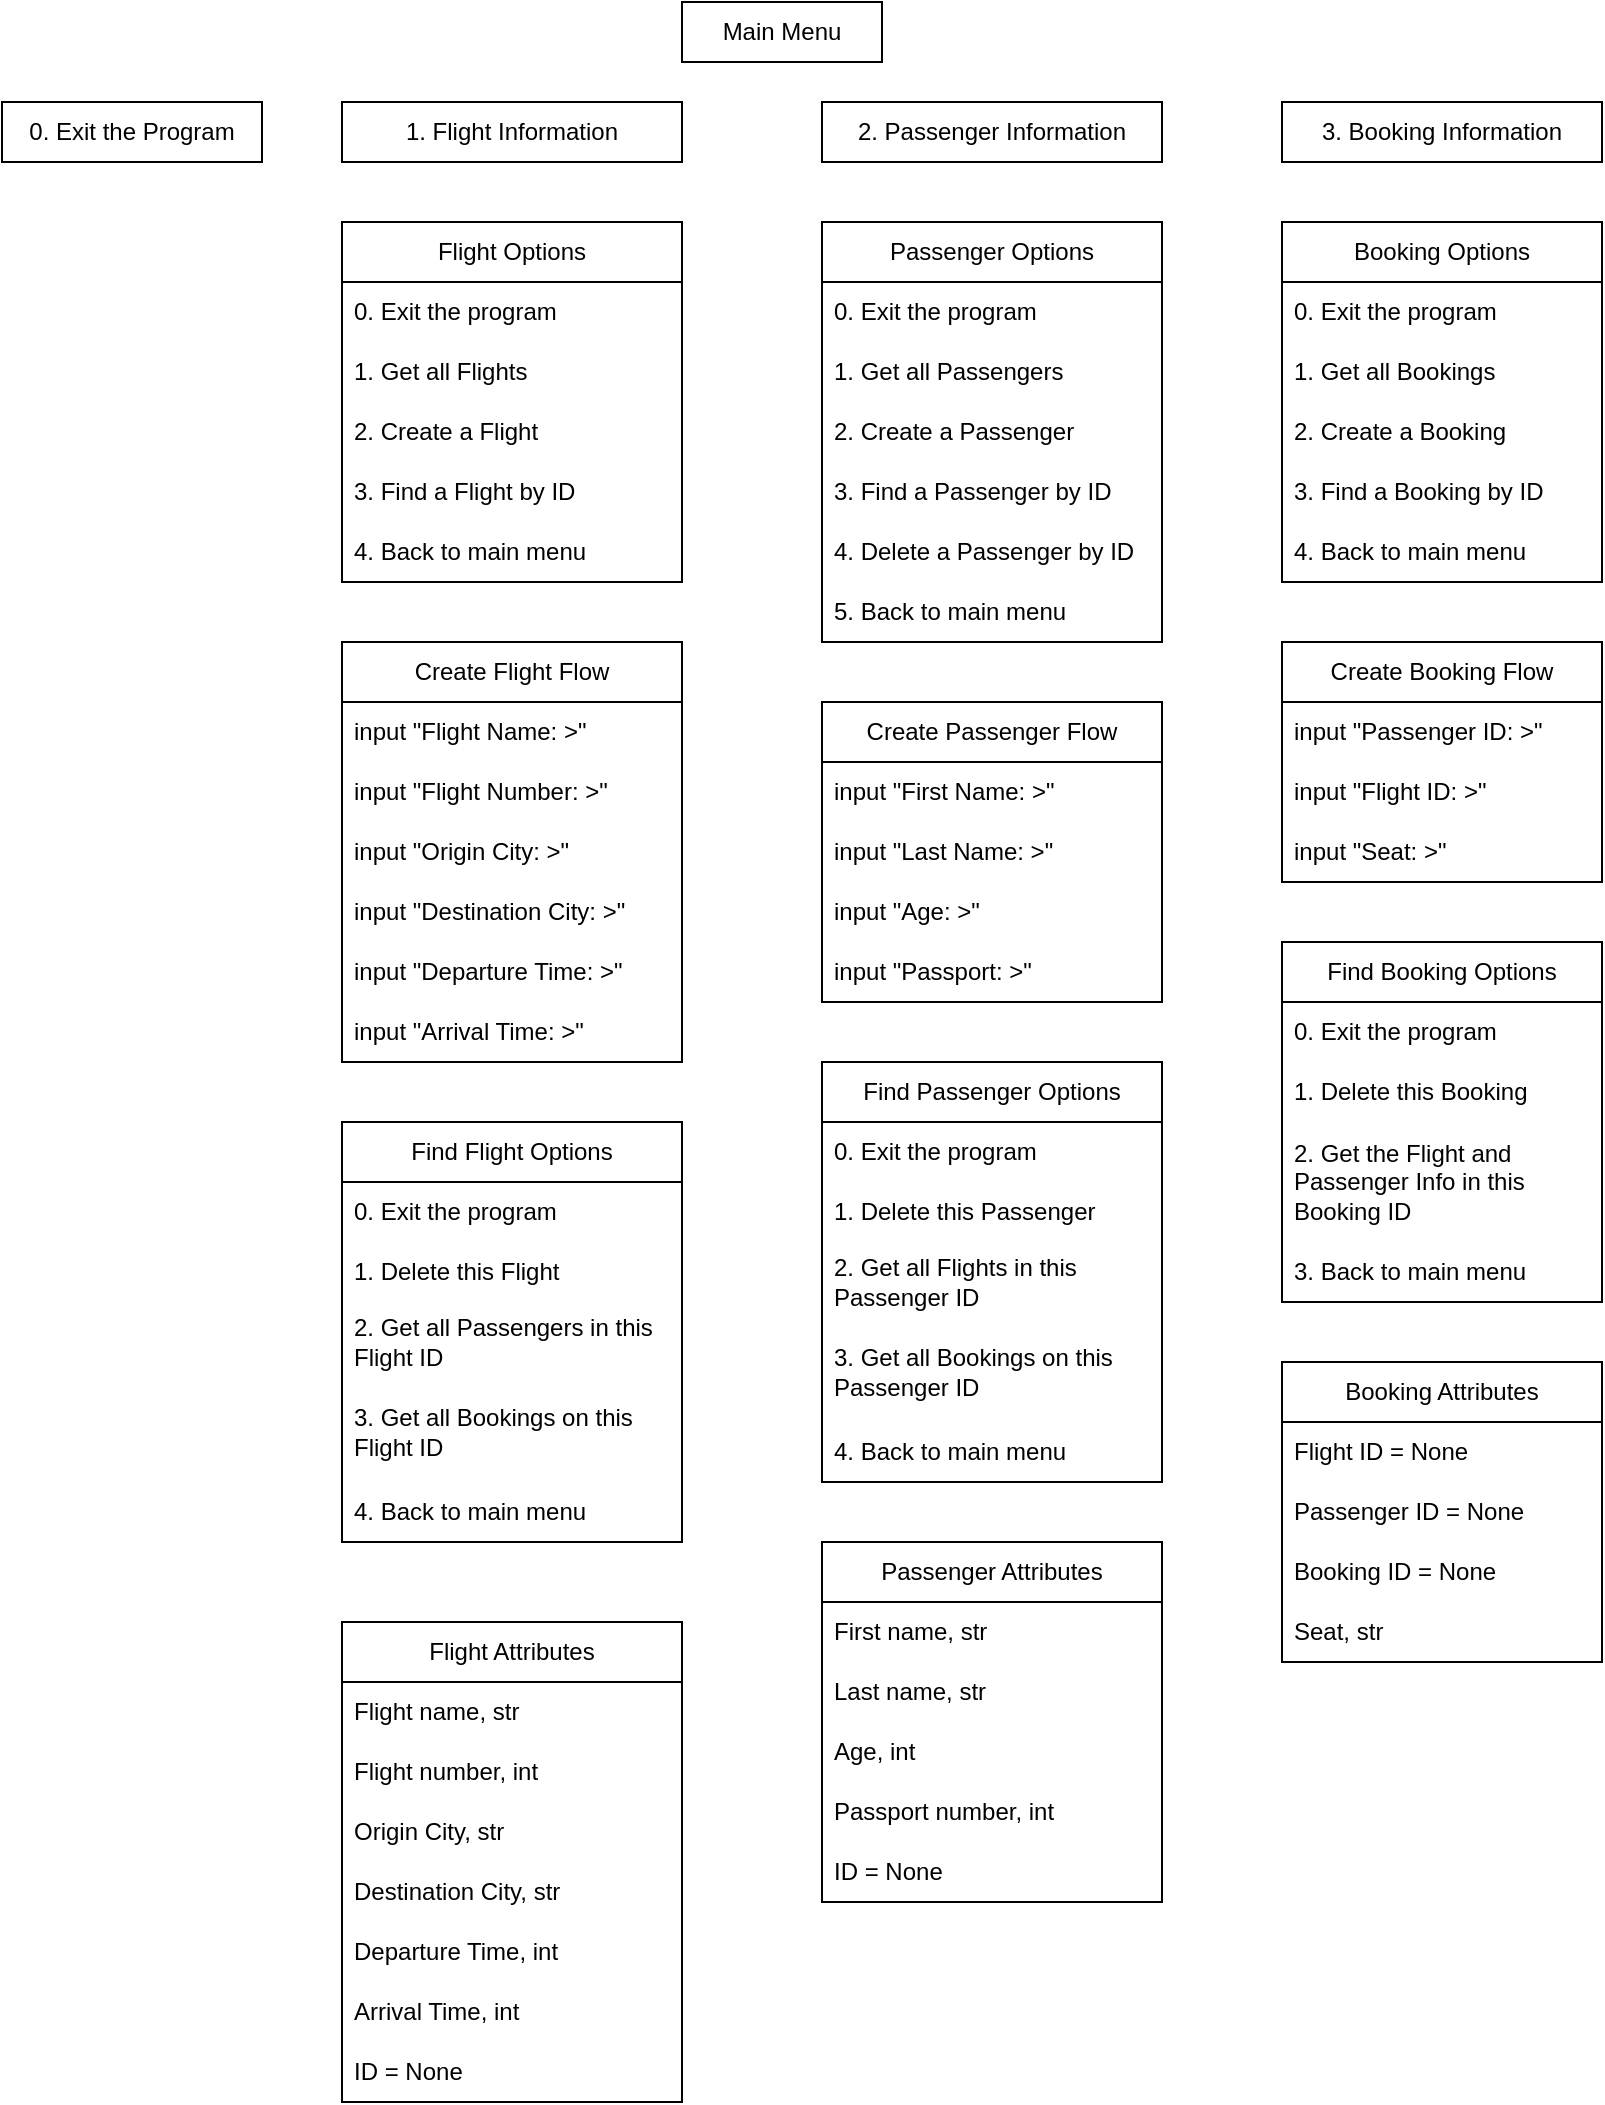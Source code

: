 <mxfile>
    <diagram id="I1Fg8LUBB_pOmwKjLKc8" name="Page-1">
        <mxGraphModel dx="931" dy="1732" grid="1" gridSize="10" guides="1" tooltips="1" connect="1" arrows="1" fold="1" page="1" pageScale="1" pageWidth="850" pageHeight="1100" math="0" shadow="0">
            <root>
                <mxCell id="0"/>
                <mxCell id="1" parent="0"/>
                <mxCell id="123" value="Main Menu" style="text;html=1;strokeColor=default;fillColor=none;align=center;verticalAlign=middle;whiteSpace=wrap;rounded=0;" parent="1" vertex="1">
                    <mxGeometry x="360" y="-1080" width="100" height="30" as="geometry"/>
                </mxCell>
                <mxCell id="124" value="2. Passenger Information" style="text;html=1;strokeColor=default;fillColor=none;align=center;verticalAlign=middle;whiteSpace=wrap;rounded=0;" parent="1" vertex="1">
                    <mxGeometry x="430" y="-1030" width="170" height="30" as="geometry"/>
                </mxCell>
                <mxCell id="125" value="1. Flight Information" style="text;html=1;strokeColor=default;fillColor=none;align=center;verticalAlign=middle;whiteSpace=wrap;rounded=0;" parent="1" vertex="1">
                    <mxGeometry x="190" y="-1030" width="170" height="30" as="geometry"/>
                </mxCell>
                <mxCell id="127" value="Passenger Attributes" style="swimlane;fontStyle=0;childLayout=stackLayout;horizontal=1;startSize=30;horizontalStack=0;resizeParent=1;resizeParentMax=0;resizeLast=0;collapsible=1;marginBottom=0;whiteSpace=wrap;html=1;" parent="1" vertex="1">
                    <mxGeometry x="430" y="-310" width="170" height="180" as="geometry"/>
                </mxCell>
                <mxCell id="128" value="First name, str" style="text;strokeColor=none;fillColor=none;align=left;verticalAlign=middle;spacingLeft=4;spacingRight=4;overflow=hidden;points=[[0,0.5],[1,0.5]];portConstraint=eastwest;rotatable=0;whiteSpace=wrap;html=1;" parent="127" vertex="1">
                    <mxGeometry y="30" width="170" height="30" as="geometry"/>
                </mxCell>
                <mxCell id="129" value="Last name, str" style="text;strokeColor=none;fillColor=none;align=left;verticalAlign=middle;spacingLeft=4;spacingRight=4;overflow=hidden;points=[[0,0.5],[1,0.5]];portConstraint=eastwest;rotatable=0;whiteSpace=wrap;html=1;" parent="127" vertex="1">
                    <mxGeometry y="60" width="170" height="30" as="geometry"/>
                </mxCell>
                <mxCell id="158" value="Age, int" style="text;strokeColor=none;fillColor=none;align=left;verticalAlign=middle;spacingLeft=4;spacingRight=4;overflow=hidden;points=[[0,0.5],[1,0.5]];portConstraint=eastwest;rotatable=0;whiteSpace=wrap;html=1;" parent="127" vertex="1">
                    <mxGeometry y="90" width="170" height="30" as="geometry"/>
                </mxCell>
                <mxCell id="130" value="Passport number, int" style="text;strokeColor=none;fillColor=none;align=left;verticalAlign=middle;spacingLeft=4;spacingRight=4;overflow=hidden;points=[[0,0.5],[1,0.5]];portConstraint=eastwest;rotatable=0;whiteSpace=wrap;html=1;" parent="127" vertex="1">
                    <mxGeometry y="120" width="170" height="30" as="geometry"/>
                </mxCell>
                <mxCell id="159" value="ID = None" style="text;strokeColor=none;fillColor=none;align=left;verticalAlign=middle;spacingLeft=4;spacingRight=4;overflow=hidden;points=[[0,0.5],[1,0.5]];portConstraint=eastwest;rotatable=0;whiteSpace=wrap;html=1;" parent="127" vertex="1">
                    <mxGeometry y="150" width="170" height="30" as="geometry"/>
                </mxCell>
                <mxCell id="134" value="Flight Attributes" style="swimlane;fontStyle=0;childLayout=stackLayout;horizontal=1;startSize=30;horizontalStack=0;resizeParent=1;resizeParentMax=0;resizeLast=0;collapsible=1;marginBottom=0;whiteSpace=wrap;html=1;" parent="1" vertex="1">
                    <mxGeometry x="190" y="-270" width="170" height="240" as="geometry"/>
                </mxCell>
                <mxCell id="135" value="Flight name, str" style="text;strokeColor=none;fillColor=none;align=left;verticalAlign=middle;spacingLeft=4;spacingRight=4;overflow=hidden;points=[[0,0.5],[1,0.5]];portConstraint=eastwest;rotatable=0;whiteSpace=wrap;html=1;" parent="134" vertex="1">
                    <mxGeometry y="30" width="170" height="30" as="geometry"/>
                </mxCell>
                <mxCell id="136" value="Flight number, int" style="text;strokeColor=none;fillColor=none;align=left;verticalAlign=middle;spacingLeft=4;spacingRight=4;overflow=hidden;points=[[0,0.5],[1,0.5]];portConstraint=eastwest;rotatable=0;whiteSpace=wrap;html=1;" parent="134" vertex="1">
                    <mxGeometry y="60" width="170" height="30" as="geometry"/>
                </mxCell>
                <mxCell id="140" value="Origin City, str" style="text;strokeColor=none;fillColor=none;align=left;verticalAlign=middle;spacingLeft=4;spacingRight=4;overflow=hidden;points=[[0,0.5],[1,0.5]];portConstraint=eastwest;rotatable=0;whiteSpace=wrap;html=1;" parent="134" vertex="1">
                    <mxGeometry y="90" width="170" height="30" as="geometry"/>
                </mxCell>
                <mxCell id="137" value="Destination City, str" style="text;strokeColor=none;fillColor=none;align=left;verticalAlign=middle;spacingLeft=4;spacingRight=4;overflow=hidden;points=[[0,0.5],[1,0.5]];portConstraint=eastwest;rotatable=0;whiteSpace=wrap;html=1;" parent="134" vertex="1">
                    <mxGeometry y="120" width="170" height="30" as="geometry"/>
                </mxCell>
                <mxCell id="138" value="Departure Time, int" style="text;strokeColor=none;fillColor=none;align=left;verticalAlign=middle;spacingLeft=4;spacingRight=4;overflow=hidden;points=[[0,0.5],[1,0.5]];portConstraint=eastwest;rotatable=0;whiteSpace=wrap;html=1;" parent="134" vertex="1">
                    <mxGeometry y="150" width="170" height="30" as="geometry"/>
                </mxCell>
                <mxCell id="141" value="Arrival Time, int" style="text;strokeColor=none;fillColor=none;align=left;verticalAlign=middle;spacingLeft=4;spacingRight=4;overflow=hidden;points=[[0,0.5],[1,0.5]];portConstraint=eastwest;rotatable=0;whiteSpace=wrap;html=1;" parent="134" vertex="1">
                    <mxGeometry y="180" width="170" height="30" as="geometry"/>
                </mxCell>
                <mxCell id="157" value="ID = None" style="text;strokeColor=none;fillColor=none;align=left;verticalAlign=middle;spacingLeft=4;spacingRight=4;overflow=hidden;points=[[0,0.5],[1,0.5]];portConstraint=eastwest;rotatable=0;whiteSpace=wrap;html=1;" parent="134" vertex="1">
                    <mxGeometry y="210" width="170" height="30" as="geometry"/>
                </mxCell>
                <mxCell id="142" value="Flight Options" style="swimlane;fontStyle=0;childLayout=stackLayout;horizontal=1;startSize=30;horizontalStack=0;resizeParent=1;resizeParentMax=0;resizeLast=0;collapsible=1;marginBottom=0;whiteSpace=wrap;html=1;" parent="1" vertex="1">
                    <mxGeometry x="190" y="-970" width="170" height="180" as="geometry">
                        <mxRectangle x="40" y="-720" width="110" height="30" as="alternateBounds"/>
                    </mxGeometry>
                </mxCell>
                <mxCell id="143" value="0. Exit the program" style="text;strokeColor=none;fillColor=none;align=left;verticalAlign=middle;spacingLeft=4;spacingRight=4;overflow=hidden;points=[[0,0.5],[1,0.5]];portConstraint=eastwest;rotatable=0;whiteSpace=wrap;html=1;" parent="142" vertex="1">
                    <mxGeometry y="30" width="170" height="30" as="geometry"/>
                </mxCell>
                <mxCell id="144" value="1. Get all Flights" style="text;strokeColor=none;fillColor=none;align=left;verticalAlign=middle;spacingLeft=4;spacingRight=4;overflow=hidden;points=[[0,0.5],[1,0.5]];portConstraint=eastwest;rotatable=0;whiteSpace=wrap;html=1;" parent="142" vertex="1">
                    <mxGeometry y="60" width="170" height="30" as="geometry"/>
                </mxCell>
                <mxCell id="145" value="2. Create a Flight" style="text;strokeColor=none;fillColor=none;align=left;verticalAlign=middle;spacingLeft=4;spacingRight=4;overflow=hidden;points=[[0,0.5],[1,0.5]];portConstraint=eastwest;rotatable=0;whiteSpace=wrap;html=1;" parent="142" vertex="1">
                    <mxGeometry y="90" width="170" height="30" as="geometry"/>
                </mxCell>
                <mxCell id="146" value="3. Find a Flight by ID" style="text;strokeColor=none;fillColor=none;align=left;verticalAlign=middle;spacingLeft=4;spacingRight=4;overflow=hidden;points=[[0,0.5],[1,0.5]];portConstraint=eastwest;rotatable=0;whiteSpace=wrap;html=1;" parent="142" vertex="1">
                    <mxGeometry y="120" width="170" height="30" as="geometry"/>
                </mxCell>
                <mxCell id="170" value="4. Back to main menu" style="text;strokeColor=none;fillColor=none;align=left;verticalAlign=middle;spacingLeft=4;spacingRight=4;overflow=hidden;points=[[0,0.5],[1,0.5]];portConstraint=eastwest;rotatable=0;whiteSpace=wrap;html=1;" parent="142" vertex="1">
                    <mxGeometry y="150" width="170" height="30" as="geometry"/>
                </mxCell>
                <mxCell id="149" value="Passenger Options" style="swimlane;fontStyle=0;childLayout=stackLayout;horizontal=1;startSize=30;horizontalStack=0;resizeParent=1;resizeParentMax=0;resizeLast=0;collapsible=1;marginBottom=0;whiteSpace=wrap;html=1;" parent="1" vertex="1">
                    <mxGeometry x="430" y="-970" width="170" height="210" as="geometry"/>
                </mxCell>
                <mxCell id="150" value="0. Exit the program" style="text;strokeColor=none;fillColor=none;align=left;verticalAlign=middle;spacingLeft=4;spacingRight=4;overflow=hidden;points=[[0,0.5],[1,0.5]];portConstraint=eastwest;rotatable=0;whiteSpace=wrap;html=1;" parent="149" vertex="1">
                    <mxGeometry y="30" width="170" height="30" as="geometry"/>
                </mxCell>
                <mxCell id="151" value="1. Get all Passengers" style="text;strokeColor=none;fillColor=none;align=left;verticalAlign=middle;spacingLeft=4;spacingRight=4;overflow=hidden;points=[[0,0.5],[1,0.5]];portConstraint=eastwest;rotatable=0;whiteSpace=wrap;html=1;" parent="149" vertex="1">
                    <mxGeometry y="60" width="170" height="30" as="geometry"/>
                </mxCell>
                <mxCell id="152" value="2. Create a Passenger" style="text;strokeColor=none;fillColor=none;align=left;verticalAlign=middle;spacingLeft=4;spacingRight=4;overflow=hidden;points=[[0,0.5],[1,0.5]];portConstraint=eastwest;rotatable=0;whiteSpace=wrap;html=1;" parent="149" vertex="1">
                    <mxGeometry y="90" width="170" height="30" as="geometry"/>
                </mxCell>
                <mxCell id="153" value="3. Find a Passenger by ID" style="text;strokeColor=none;fillColor=none;align=left;verticalAlign=middle;spacingLeft=4;spacingRight=4;overflow=hidden;points=[[0,0.5],[1,0.5]];portConstraint=eastwest;rotatable=0;whiteSpace=wrap;html=1;" parent="149" vertex="1">
                    <mxGeometry y="120" width="170" height="30" as="geometry"/>
                </mxCell>
                <mxCell id="154" value="4. Delete a Passenger by ID" style="text;strokeColor=none;fillColor=none;align=left;verticalAlign=middle;spacingLeft=4;spacingRight=4;overflow=hidden;points=[[0,0.5],[1,0.5]];portConstraint=eastwest;rotatable=0;whiteSpace=wrap;html=1;" parent="149" vertex="1">
                    <mxGeometry y="150" width="170" height="30" as="geometry"/>
                </mxCell>
                <mxCell id="161" value="5. Back to main menu" style="text;strokeColor=none;fillColor=none;align=left;verticalAlign=middle;spacingLeft=4;spacingRight=4;overflow=hidden;points=[[0,0.5],[1,0.5]];portConstraint=eastwest;rotatable=0;whiteSpace=wrap;html=1;" parent="149" vertex="1">
                    <mxGeometry y="180" width="170" height="30" as="geometry"/>
                </mxCell>
                <mxCell id="162" value="Booking Attributes" style="swimlane;fontStyle=0;childLayout=stackLayout;horizontal=1;startSize=30;horizontalStack=0;resizeParent=1;resizeParentMax=0;resizeLast=0;collapsible=1;marginBottom=0;whiteSpace=wrap;html=1;" parent="1" vertex="1">
                    <mxGeometry x="660" y="-400" width="160" height="150" as="geometry"/>
                </mxCell>
                <mxCell id="163" value="Flight ID = None" style="text;strokeColor=none;fillColor=none;align=left;verticalAlign=middle;spacingLeft=4;spacingRight=4;overflow=hidden;points=[[0,0.5],[1,0.5]];portConstraint=eastwest;rotatable=0;whiteSpace=wrap;html=1;" parent="162" vertex="1">
                    <mxGeometry y="30" width="160" height="30" as="geometry"/>
                </mxCell>
                <mxCell id="164" value="Passenger ID = None" style="text;strokeColor=none;fillColor=none;align=left;verticalAlign=middle;spacingLeft=4;spacingRight=4;overflow=hidden;points=[[0,0.5],[1,0.5]];portConstraint=eastwest;rotatable=0;whiteSpace=wrap;html=1;" parent="162" vertex="1">
                    <mxGeometry y="60" width="160" height="30" as="geometry"/>
                </mxCell>
                <mxCell id="165" value="Booking ID = None" style="text;strokeColor=none;fillColor=none;align=left;verticalAlign=middle;spacingLeft=4;spacingRight=4;overflow=hidden;points=[[0,0.5],[1,0.5]];portConstraint=eastwest;rotatable=0;whiteSpace=wrap;html=1;" parent="162" vertex="1">
                    <mxGeometry y="90" width="160" height="30" as="geometry"/>
                </mxCell>
                <mxCell id="171" value="Seat, str" style="text;strokeColor=none;fillColor=none;align=left;verticalAlign=middle;spacingLeft=4;spacingRight=4;overflow=hidden;points=[[0,0.5],[1,0.5]];portConstraint=eastwest;rotatable=0;whiteSpace=wrap;html=1;" parent="162" vertex="1">
                    <mxGeometry y="120" width="160" height="30" as="geometry"/>
                </mxCell>
                <mxCell id="172" value="Find Flight Options" style="swimlane;fontStyle=0;childLayout=stackLayout;horizontal=1;startSize=30;horizontalStack=0;resizeParent=1;resizeParentMax=0;resizeLast=0;collapsible=1;marginBottom=0;whiteSpace=wrap;html=1;" parent="1" vertex="1">
                    <mxGeometry x="190" y="-520" width="170" height="210" as="geometry"/>
                </mxCell>
                <mxCell id="173" value="0. Exit the program" style="text;strokeColor=none;fillColor=none;align=left;verticalAlign=middle;spacingLeft=4;spacingRight=4;overflow=hidden;points=[[0,0.5],[1,0.5]];portConstraint=eastwest;rotatable=0;whiteSpace=wrap;html=1;" parent="172" vertex="1">
                    <mxGeometry y="30" width="170" height="30" as="geometry"/>
                </mxCell>
                <mxCell id="174" value="1. Delete this Flight" style="text;strokeColor=none;fillColor=none;align=left;verticalAlign=middle;spacingLeft=4;spacingRight=4;overflow=hidden;points=[[0,0.5],[1,0.5]];portConstraint=eastwest;rotatable=0;whiteSpace=wrap;html=1;" parent="172" vertex="1">
                    <mxGeometry y="60" width="170" height="30" as="geometry"/>
                </mxCell>
                <mxCell id="175" value="2. Get all Passengers in this Flight ID" style="text;strokeColor=none;fillColor=none;align=left;verticalAlign=middle;spacingLeft=4;spacingRight=4;overflow=hidden;points=[[0,0.5],[1,0.5]];portConstraint=eastwest;rotatable=0;whiteSpace=wrap;html=1;" parent="172" vertex="1">
                    <mxGeometry y="90" width="170" height="40" as="geometry"/>
                </mxCell>
                <mxCell id="176" value="3. Get all Bookings on this Flight ID" style="text;strokeColor=none;fillColor=none;align=left;verticalAlign=middle;spacingLeft=4;spacingRight=4;overflow=hidden;points=[[0,0.5],[1,0.5]];portConstraint=eastwest;rotatable=0;whiteSpace=wrap;html=1;" parent="172" vertex="1">
                    <mxGeometry y="130" width="170" height="50" as="geometry"/>
                </mxCell>
                <mxCell id="178" value="4. Back to main menu" style="text;strokeColor=none;fillColor=none;align=left;verticalAlign=middle;spacingLeft=4;spacingRight=4;overflow=hidden;points=[[0,0.5],[1,0.5]];portConstraint=eastwest;rotatable=0;whiteSpace=wrap;html=1;" parent="172" vertex="1">
                    <mxGeometry y="180" width="170" height="30" as="geometry"/>
                </mxCell>
                <mxCell id="179" value="Find Passenger Options" style="swimlane;fontStyle=0;childLayout=stackLayout;horizontal=1;startSize=30;horizontalStack=0;resizeParent=1;resizeParentMax=0;resizeLast=0;collapsible=1;marginBottom=0;whiteSpace=wrap;html=1;" parent="1" vertex="1">
                    <mxGeometry x="430" y="-550" width="170" height="210" as="geometry"/>
                </mxCell>
                <mxCell id="180" value="0. Exit the program" style="text;strokeColor=none;fillColor=none;align=left;verticalAlign=middle;spacingLeft=4;spacingRight=4;overflow=hidden;points=[[0,0.5],[1,0.5]];portConstraint=eastwest;rotatable=0;whiteSpace=wrap;html=1;" parent="179" vertex="1">
                    <mxGeometry y="30" width="170" height="30" as="geometry"/>
                </mxCell>
                <mxCell id="181" value="1. Delete this Passenger" style="text;strokeColor=none;fillColor=none;align=left;verticalAlign=middle;spacingLeft=4;spacingRight=4;overflow=hidden;points=[[0,0.5],[1,0.5]];portConstraint=eastwest;rotatable=0;whiteSpace=wrap;html=1;" parent="179" vertex="1">
                    <mxGeometry y="60" width="170" height="30" as="geometry"/>
                </mxCell>
                <mxCell id="182" value="2. Get all Flights in this Passenger ID" style="text;strokeColor=none;fillColor=none;align=left;verticalAlign=middle;spacingLeft=4;spacingRight=4;overflow=hidden;points=[[0,0.5],[1,0.5]];portConstraint=eastwest;rotatable=0;whiteSpace=wrap;html=1;" parent="179" vertex="1">
                    <mxGeometry y="90" width="170" height="40" as="geometry"/>
                </mxCell>
                <mxCell id="183" value="3. Get all Bookings on this Passenger ID" style="text;strokeColor=none;fillColor=none;align=left;verticalAlign=middle;spacingLeft=4;spacingRight=4;overflow=hidden;points=[[0,0.5],[1,0.5]];portConstraint=eastwest;rotatable=0;whiteSpace=wrap;html=1;" parent="179" vertex="1">
                    <mxGeometry y="130" width="170" height="50" as="geometry"/>
                </mxCell>
                <mxCell id="184" value="4. Back to main menu" style="text;strokeColor=none;fillColor=none;align=left;verticalAlign=middle;spacingLeft=4;spacingRight=4;overflow=hidden;points=[[0,0.5],[1,0.5]];portConstraint=eastwest;rotatable=0;whiteSpace=wrap;html=1;" parent="179" vertex="1">
                    <mxGeometry y="180" width="170" height="30" as="geometry"/>
                </mxCell>
                <mxCell id="185" value="Create Flight Flow" style="swimlane;fontStyle=0;childLayout=stackLayout;horizontal=1;startSize=30;horizontalStack=0;resizeParent=1;resizeParentMax=0;resizeLast=0;collapsible=1;marginBottom=0;whiteSpace=wrap;html=1;" parent="1" vertex="1">
                    <mxGeometry x="190" y="-760" width="170" height="210" as="geometry"/>
                </mxCell>
                <mxCell id="186" value="input &quot;Flight Name: &amp;gt;&quot;" style="text;strokeColor=none;fillColor=none;align=left;verticalAlign=middle;spacingLeft=4;spacingRight=4;overflow=hidden;points=[[0,0.5],[1,0.5]];portConstraint=eastwest;rotatable=0;whiteSpace=wrap;html=1;" parent="185" vertex="1">
                    <mxGeometry y="30" width="170" height="30" as="geometry"/>
                </mxCell>
                <mxCell id="191" value="input &quot;Flight Number: &amp;gt;&quot;" style="text;strokeColor=none;fillColor=none;align=left;verticalAlign=middle;spacingLeft=4;spacingRight=4;overflow=hidden;points=[[0,0.5],[1,0.5]];portConstraint=eastwest;rotatable=0;whiteSpace=wrap;html=1;" parent="185" vertex="1">
                    <mxGeometry y="60" width="170" height="30" as="geometry"/>
                </mxCell>
                <mxCell id="192" value="input &quot;Origin City: &amp;gt;&quot;" style="text;strokeColor=none;fillColor=none;align=left;verticalAlign=middle;spacingLeft=4;spacingRight=4;overflow=hidden;points=[[0,0.5],[1,0.5]];portConstraint=eastwest;rotatable=0;whiteSpace=wrap;html=1;" parent="185" vertex="1">
                    <mxGeometry y="90" width="170" height="30" as="geometry"/>
                </mxCell>
                <mxCell id="193" value="input &quot;Destination City: &amp;gt;&quot;" style="text;strokeColor=none;fillColor=none;align=left;verticalAlign=middle;spacingLeft=4;spacingRight=4;overflow=hidden;points=[[0,0.5],[1,0.5]];portConstraint=eastwest;rotatable=0;whiteSpace=wrap;html=1;" parent="185" vertex="1">
                    <mxGeometry y="120" width="170" height="30" as="geometry"/>
                </mxCell>
                <mxCell id="194" value="input &quot;Departure Time: &amp;gt;&quot;" style="text;strokeColor=none;fillColor=none;align=left;verticalAlign=middle;spacingLeft=4;spacingRight=4;overflow=hidden;points=[[0,0.5],[1,0.5]];portConstraint=eastwest;rotatable=0;whiteSpace=wrap;html=1;" parent="185" vertex="1">
                    <mxGeometry y="150" width="170" height="30" as="geometry"/>
                </mxCell>
                <mxCell id="195" value="input &quot;Arrival Time: &amp;gt;&quot;" style="text;strokeColor=none;fillColor=none;align=left;verticalAlign=middle;spacingLeft=4;spacingRight=4;overflow=hidden;points=[[0,0.5],[1,0.5]];portConstraint=eastwest;rotatable=0;whiteSpace=wrap;html=1;" parent="185" vertex="1">
                    <mxGeometry y="180" width="170" height="30" as="geometry"/>
                </mxCell>
                <mxCell id="196" value="Create Passenger Flow" style="swimlane;fontStyle=0;childLayout=stackLayout;horizontal=1;startSize=30;horizontalStack=0;resizeParent=1;resizeParentMax=0;resizeLast=0;collapsible=1;marginBottom=0;whiteSpace=wrap;html=1;" parent="1" vertex="1">
                    <mxGeometry x="430" y="-730" width="170" height="150" as="geometry"/>
                </mxCell>
                <mxCell id="197" value="input &quot;First Name: &amp;gt;&quot;" style="text;strokeColor=none;fillColor=none;align=left;verticalAlign=middle;spacingLeft=4;spacingRight=4;overflow=hidden;points=[[0,0.5],[1,0.5]];portConstraint=eastwest;rotatable=0;whiteSpace=wrap;html=1;" parent="196" vertex="1">
                    <mxGeometry y="30" width="170" height="30" as="geometry"/>
                </mxCell>
                <mxCell id="198" value="input &quot;Last Name: &amp;gt;&quot;" style="text;strokeColor=none;fillColor=none;align=left;verticalAlign=middle;spacingLeft=4;spacingRight=4;overflow=hidden;points=[[0,0.5],[1,0.5]];portConstraint=eastwest;rotatable=0;whiteSpace=wrap;html=1;" parent="196" vertex="1">
                    <mxGeometry y="60" width="170" height="30" as="geometry"/>
                </mxCell>
                <mxCell id="199" value="input &quot;Age: &amp;gt;&quot;" style="text;strokeColor=none;fillColor=none;align=left;verticalAlign=middle;spacingLeft=4;spacingRight=4;overflow=hidden;points=[[0,0.5],[1,0.5]];portConstraint=eastwest;rotatable=0;whiteSpace=wrap;html=1;" parent="196" vertex="1">
                    <mxGeometry y="90" width="170" height="30" as="geometry"/>
                </mxCell>
                <mxCell id="200" value="input &quot;Passport: &amp;gt;&quot;" style="text;strokeColor=none;fillColor=none;align=left;verticalAlign=middle;spacingLeft=4;spacingRight=4;overflow=hidden;points=[[0,0.5],[1,0.5]];portConstraint=eastwest;rotatable=0;whiteSpace=wrap;html=1;" parent="196" vertex="1">
                    <mxGeometry y="120" width="170" height="30" as="geometry"/>
                </mxCell>
                <mxCell id="203" value="Booking Options" style="swimlane;fontStyle=0;childLayout=stackLayout;horizontal=1;startSize=30;horizontalStack=0;resizeParent=1;resizeParentMax=0;resizeLast=0;collapsible=1;marginBottom=0;whiteSpace=wrap;html=1;" parent="1" vertex="1">
                    <mxGeometry x="660" y="-970" width="160" height="180" as="geometry"/>
                </mxCell>
                <mxCell id="204" value="0. Exit the program" style="text;strokeColor=none;fillColor=none;align=left;verticalAlign=middle;spacingLeft=4;spacingRight=4;overflow=hidden;points=[[0,0.5],[1,0.5]];portConstraint=eastwest;rotatable=0;whiteSpace=wrap;html=1;" parent="203" vertex="1">
                    <mxGeometry y="30" width="160" height="30" as="geometry"/>
                </mxCell>
                <mxCell id="205" value="1. Get all Bookings" style="text;strokeColor=none;fillColor=none;align=left;verticalAlign=middle;spacingLeft=4;spacingRight=4;overflow=hidden;points=[[0,0.5],[1,0.5]];portConstraint=eastwest;rotatable=0;whiteSpace=wrap;html=1;" parent="203" vertex="1">
                    <mxGeometry y="60" width="160" height="30" as="geometry"/>
                </mxCell>
                <mxCell id="206" value="2. Create a Booking" style="text;strokeColor=none;fillColor=none;align=left;verticalAlign=middle;spacingLeft=4;spacingRight=4;overflow=hidden;points=[[0,0.5],[1,0.5]];portConstraint=eastwest;rotatable=0;whiteSpace=wrap;html=1;" parent="203" vertex="1">
                    <mxGeometry y="90" width="160" height="30" as="geometry"/>
                </mxCell>
                <mxCell id="207" value="3. Find a Booking by ID" style="text;strokeColor=none;fillColor=none;align=left;verticalAlign=middle;spacingLeft=4;spacingRight=4;overflow=hidden;points=[[0,0.5],[1,0.5]];portConstraint=eastwest;rotatable=0;whiteSpace=wrap;html=1;" parent="203" vertex="1">
                    <mxGeometry y="120" width="160" height="30" as="geometry"/>
                </mxCell>
                <mxCell id="208" value="4. Back to main menu" style="text;strokeColor=none;fillColor=none;align=left;verticalAlign=middle;spacingLeft=4;spacingRight=4;overflow=hidden;points=[[0,0.5],[1,0.5]];portConstraint=eastwest;rotatable=0;whiteSpace=wrap;html=1;" parent="203" vertex="1">
                    <mxGeometry y="150" width="160" height="30" as="geometry"/>
                </mxCell>
                <mxCell id="209" value="Create Booking Flow" style="swimlane;fontStyle=0;childLayout=stackLayout;horizontal=1;startSize=30;horizontalStack=0;resizeParent=1;resizeParentMax=0;resizeLast=0;collapsible=1;marginBottom=0;whiteSpace=wrap;html=1;" parent="1" vertex="1">
                    <mxGeometry x="660" y="-760" width="160" height="120" as="geometry"/>
                </mxCell>
                <mxCell id="210" value="input &quot;Passenger ID: &amp;gt;&quot;" style="text;strokeColor=none;fillColor=none;align=left;verticalAlign=middle;spacingLeft=4;spacingRight=4;overflow=hidden;points=[[0,0.5],[1,0.5]];portConstraint=eastwest;rotatable=0;whiteSpace=wrap;html=1;" parent="209" vertex="1">
                    <mxGeometry y="30" width="160" height="30" as="geometry"/>
                </mxCell>
                <mxCell id="211" value="input &quot;Flight ID: &amp;gt;&quot;" style="text;strokeColor=none;fillColor=none;align=left;verticalAlign=middle;spacingLeft=4;spacingRight=4;overflow=hidden;points=[[0,0.5],[1,0.5]];portConstraint=eastwest;rotatable=0;whiteSpace=wrap;html=1;" parent="209" vertex="1">
                    <mxGeometry y="60" width="160" height="30" as="geometry"/>
                </mxCell>
                <mxCell id="212" value="input &quot;Seat: &amp;gt;&quot;" style="text;strokeColor=none;fillColor=none;align=left;verticalAlign=middle;spacingLeft=4;spacingRight=4;overflow=hidden;points=[[0,0.5],[1,0.5]];portConstraint=eastwest;rotatable=0;whiteSpace=wrap;html=1;" parent="209" vertex="1">
                    <mxGeometry y="90" width="160" height="30" as="geometry"/>
                </mxCell>
                <mxCell id="214" value="Find Booking Options" style="swimlane;fontStyle=0;childLayout=stackLayout;horizontal=1;startSize=30;horizontalStack=0;resizeParent=1;resizeParentMax=0;resizeLast=0;collapsible=1;marginBottom=0;whiteSpace=wrap;html=1;" parent="1" vertex="1">
                    <mxGeometry x="660" y="-610" width="160" height="180" as="geometry"/>
                </mxCell>
                <mxCell id="215" value="0. Exit the program" style="text;strokeColor=none;fillColor=none;align=left;verticalAlign=middle;spacingLeft=4;spacingRight=4;overflow=hidden;points=[[0,0.5],[1,0.5]];portConstraint=eastwest;rotatable=0;whiteSpace=wrap;html=1;" parent="214" vertex="1">
                    <mxGeometry y="30" width="160" height="30" as="geometry"/>
                </mxCell>
                <mxCell id="216" value="1. Delete this Booking" style="text;strokeColor=none;fillColor=none;align=left;verticalAlign=middle;spacingLeft=4;spacingRight=4;overflow=hidden;points=[[0,0.5],[1,0.5]];portConstraint=eastwest;rotatable=0;whiteSpace=wrap;html=1;" parent="214" vertex="1">
                    <mxGeometry y="60" width="160" height="30" as="geometry"/>
                </mxCell>
                <mxCell id="217" value="2. Get the Flight and Passenger Info in this Booking ID" style="text;strokeColor=none;fillColor=none;align=left;verticalAlign=middle;spacingLeft=4;spacingRight=4;overflow=hidden;points=[[0,0.5],[1,0.5]];portConstraint=eastwest;rotatable=0;whiteSpace=wrap;html=1;" parent="214" vertex="1">
                    <mxGeometry y="90" width="160" height="60" as="geometry"/>
                </mxCell>
                <mxCell id="219" value="3. Back to main menu" style="text;strokeColor=none;fillColor=none;align=left;verticalAlign=middle;spacingLeft=4;spacingRight=4;overflow=hidden;points=[[0,0.5],[1,0.5]];portConstraint=eastwest;rotatable=0;whiteSpace=wrap;html=1;" parent="214" vertex="1">
                    <mxGeometry y="150" width="160" height="30" as="geometry"/>
                </mxCell>
                <mxCell id="221" value="3. Booking Information" style="text;html=1;strokeColor=default;fillColor=none;align=center;verticalAlign=middle;whiteSpace=wrap;rounded=0;" parent="1" vertex="1">
                    <mxGeometry x="660" y="-1030" width="160" height="30" as="geometry"/>
                </mxCell>
                <mxCell id="228" value="0. Exit the Program" style="text;html=1;strokeColor=default;fillColor=none;align=center;verticalAlign=middle;whiteSpace=wrap;rounded=0;" parent="1" vertex="1">
                    <mxGeometry x="20" y="-1030" width="130" height="30" as="geometry"/>
                </mxCell>
            </root>
        </mxGraphModel>
    </diagram>
</mxfile>